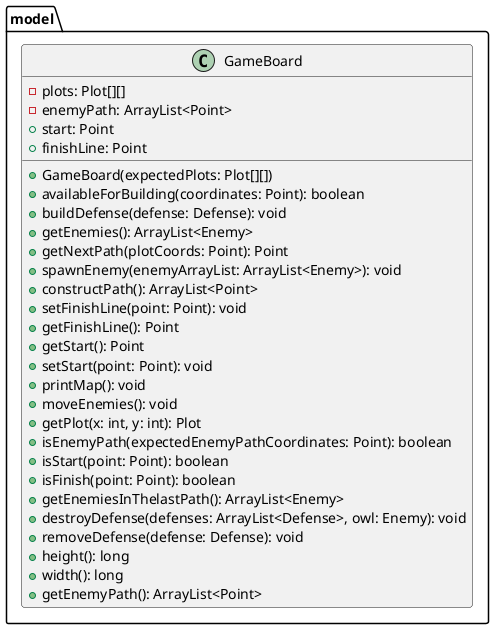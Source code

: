 @startuml
'https://plantuml.com/class-diagram
'TODO: GambeBoard has ArrayList<Point> and ArrayList<Plot> all private
package model {
class GameBoard {
    - plots: Plot[][]
    - enemyPath: ArrayList<Point>
    + start: Point
    + finishLine: Point
    + GameBoard(expectedPlots: Plot[][])
    + availableForBuilding(coordinates: Point): boolean
    + buildDefense(defense: Defense): void
    + getEnemies(): ArrayList<Enemy>
    + getNextPath(plotCoords: Point): Point
    + spawnEnemy(enemyArrayList: ArrayList<Enemy>): void
    + constructPath(): ArrayList<Point>
    + setFinishLine(point: Point): void
    + getFinishLine(): Point
    + getStart(): Point
    + setStart(point: Point): void
    + printMap(): void
    + moveEnemies(): void
    + getPlot(x: int, y: int): Plot
    + isEnemyPath(expectedEnemyPathCoordinates: Point): boolean
    + isStart(point: Point): boolean
    + isFinish(point: Point): boolean
    + getEnemiesInThelastPath(): ArrayList<Enemy>
    + destroyDefense(defenses: ArrayList<Defense>, owl: Enemy): void
    + removeDefense(defense: Defense): void
    + height(): long
    + width(): long
    + getEnemyPath(): ArrayList<Point>
}
}

@enduml